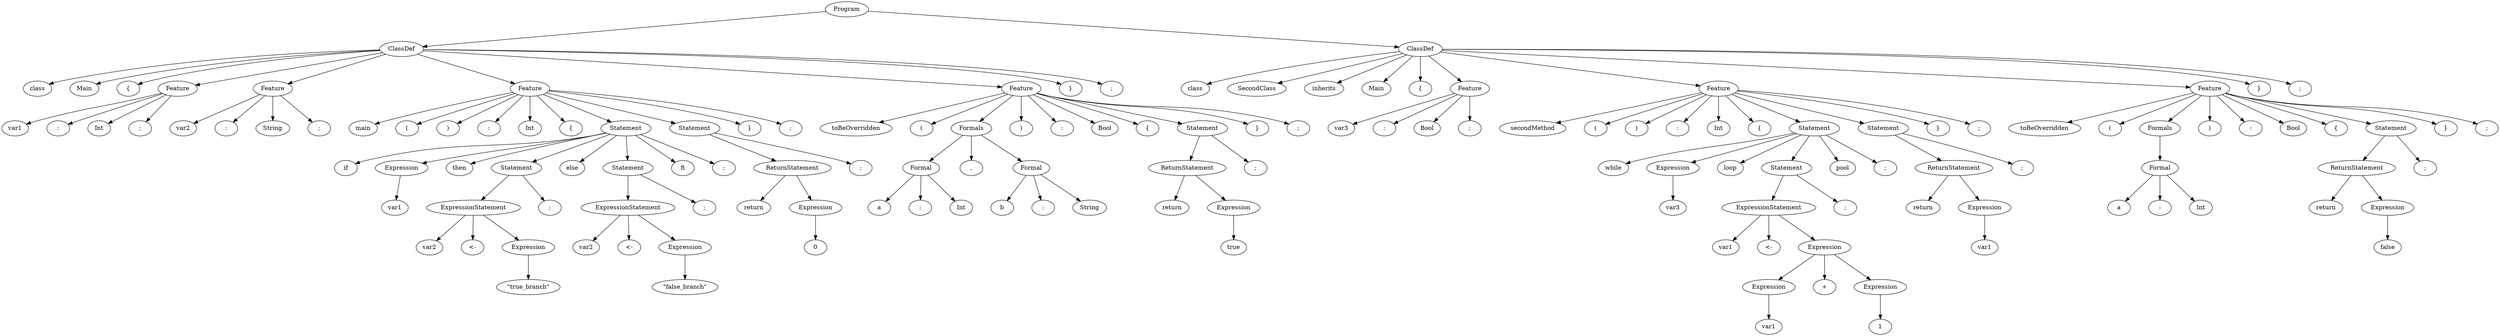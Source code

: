 digraph tree {
rankdir=TB;
nodesep=0.6;
ranksep=0.8;
    "Program_1961668882976" [label="Program"];
    "ClassDef_1961668883200" [label="ClassDef"];
    "class_1961669114496" [label="class"];
    "Main_1961669114752" [label="Main"];
    "{_1961669115456" [label="{"];
    "Feature_1961668883312" [label="Feature"];
    "var1_1961773711872" [label="var1"];
    ":_1961773712256" [label=":"];
    "Int_1961773712448" [label="Int"];
    ";_1961773712512" [label=";"];
    "Feature_1961668883760" [label="Feature"];
    "var2_1961773711744" [label="var2"];
    ":_1961773712832" [label=":"];
    "String_1961773713088" [label="String"];
    ";_1961773713472" [label=";"];
    "Feature_1961668883872" [label="Feature"];
    "main_1961773713792" [label="main"];
    "(_1961773714112" [label="("];
    ")_1961773714240" [label=")"];
    ":_1961773714304" [label=":"];
    "Int_1961773714368" [label="Int"];
    "{_1961773715072" [label="{"];
    "Statement_1961668884096" [label="Statement"];
    "if_1961773715456" [label="if"];
    "Expression_1961668884208" [label="Expression"];
    "var1_1961773717056" [label="var1"];
    "then_1961773720256" [label="then"];
    "Statement_1961668884880" [label="Statement"];
    "ExpressionStatement_1961668884992" [label="ExpressionStatement"];
    "var2_1961773718976" [label="var2"];
    "<-_1961773720320" [label="<-"];
    "Expression_1961668885104" [label="Expression"];
    "\\\"true_branch\\\"_1961773720384" [label="\"true_branch\""];
    ";_1961773721088" [label=";"];
    "else_1961773721152" [label="else"];
    "Statement_1961668885440" [label="Statement"];
    "ExpressionStatement_1961668885552" [label="ExpressionStatement"];
    "var2_1961773721216" [label="var2"];
    "<-_1961773721664" [label="<-"];
    "Expression_1961668885664" [label="Expression"];
    "\\\"false_branch\\\"_1961773721728" [label="\"false_branch\""];
    ";_1961773721600" [label=";"];
    "fi_1961773721984" [label="fi"];
    ";_1961773722816" [label=";"];
    "Statement_1961668885776" [label="Statement"];
    "ReturnStatement_1961668885888" [label="ReturnStatement"];
    "return_1961773723200" [label="return"];
    "Expression_1961668886000" [label="Expression"];
    "0_1961773723328" [label="0"];
    ";_1961773723648" [label=";"];
    "}_1961773723712" [label="}"];
    ";_1961773723840" [label=";"];
    "Feature_1961668886224" [label="Feature"];
    "toBeOverridden_1961773723904" [label="toBeOverridden"];
    "(_1961773723968" [label="("];
    "Formals_1961668886336" [label="Formals"];
    "Formal_1961773776960" [label="Formal"];
    "a_1961773723520" [label="a"];
    ":_1961773724096" [label=":"];
    "Int_1961773724416" [label="Int"];
    ",_1961773724544" [label=","];
    "Formal_1961773777072" [label="Formal"];
    "b_1961773724736" [label="b"];
    ":_1961773724288" [label=":"];
    "String_1961773724800" [label="String"];
    ")_1961773724928" [label=")"];
    ":_1961773724992" [label=":"];
    "Bool_1961773725184" [label="Bool"];
    "{_1961773725248" [label="{"];
    "Statement_1961773777184" [label="Statement"];
    "ReturnStatement_1961773777296" [label="ReturnStatement"];
    "return_1961773725696" [label="return"];
    "Expression_1961773777408" [label="Expression"];
    "true_1961773725824" [label="true"];
    ";_1961773725888" [label=";"];
    "}_1961773725952" [label="}"];
    ";_1961773725760" [label=";"];
    "}_1961773726016" [label="}"];
    ";_1961773726336" [label=";"];
    "ClassDef_1961773777632" [label="ClassDef"];
    "class_1961773712640" [label="class"];
    "SecondClass_1961773727296" [label="SecondClass"];
    "inherits_1961773727360" [label="inherits"];
    "Main_1961773727424" [label="Main"];
    "{_1961773727488" [label="{"];
    "Feature_1961773777744" [label="Feature"];
    "var3_1961773727616" [label="var3"];
    ":_1961773727680" [label=":"];
    "Bool_1961773793408" [label="Bool"];
    ";_1961773793600" [label=";"];
    "Feature_1961773777856" [label="Feature"];
    "secondMethod_1961773793664" [label="secondMethod"];
    "(_1961773793344" [label="("];
    ")_1961773793728" [label=")"];
    ":_1961773793792" [label=":"];
    "Int_1961773793856" [label="Int"];
    "{_1961773794624" [label="{"];
    "Statement_1961773777968" [label="Statement"];
    "while_1961773794752" [label="while"];
    "Expression_1961773778080" [label="Expression"];
    "var3_1961773795328" [label="var3"];
    "loop_1961773795392" [label="loop"];
    "Statement_1961773778416" [label="Statement"];
    "ExpressionStatement_1961773778528" [label="ExpressionStatement"];
    "var1_1961773795264" [label="var1"];
    "<-_1961773795712" [label="<-"];
    "Expression_1961773779200" [label="Expression"];
    "Expression_1961773778640" [label="Expression"];
    "var1_1961773796032" [label="var1"];
    "+_1961773797120" [label="+"];
    "Expression_1961773779312" [label="Expression"];
    "1_1961773797248" [label="1"];
    ";_1961773798656" [label=";"];
    "pool_1961773798528" [label="pool"];
    ";_1961773798848" [label=";"];
    "Statement_1961773779536" [label="Statement"];
    "ReturnStatement_1961773779648" [label="ReturnStatement"];
    "return_1961773798784" [label="return"];
    "Expression_1961773779760" [label="Expression"];
    "var1_1961773799040" [label="var1"];
    ";_1961773798976" [label=";"];
    "}_1961773799104" [label="}"];
    ";_1961773798912" [label=";"];
    "Feature_1961773779984" [label="Feature"];
    "toBeOverridden_1961773799232" [label="toBeOverridden"];
    "(_1961773793472" [label="("];
    "Formals_1961773780096" [label="Formals"];
    "Formal_1961773780208" [label="Formal"];
    "a_1961773799168" [label="a"];
    ":_1961773799296" [label=":"];
    "Int_1961773799424" [label="Int"];
    ")_1961773799488" [label=")"];
    ":_1961773799552" [label=":"];
    "Bool_1961773799680" [label="Bool"];
    "{_1961773799744" [label="{"];
    "Statement_1961773780320" [label="Statement"];
    "ReturnStatement_1961773780432" [label="ReturnStatement"];
    "return_1961773800192" [label="return"];
    "Expression_1961773780544" [label="Expression"];
    "false_1961773800320" [label="false"];
    ";_1961773800384" [label=";"];
    "}_1961773800448" [label="}"];
    ";_1961773800256" [label=";"];
    "}_1961773800512" [label="}"];
    ";_1961773727232" [label=";"];
    "Program_1961668882976" -> "ClassDef_1961668883200";
    "Program_1961668882976" -> "ClassDef_1961773777632";
    "ClassDef_1961668883200" -> "class_1961669114496";
    "ClassDef_1961668883200" -> "Main_1961669114752";
    "ClassDef_1961668883200" -> "{_1961669115456";
    "ClassDef_1961668883200" -> "Feature_1961668883312";
    "ClassDef_1961668883200" -> "Feature_1961668883760";
    "ClassDef_1961668883200" -> "Feature_1961668883872";
    "ClassDef_1961668883200" -> "Feature_1961668886224";
    "ClassDef_1961668883200" -> "}_1961773726016";
    "ClassDef_1961668883200" -> ";_1961773726336";
    "Feature_1961668883312" -> "var1_1961773711872";
    "Feature_1961668883312" -> ":_1961773712256";
    "Feature_1961668883312" -> "Int_1961773712448";
    "Feature_1961668883312" -> ";_1961773712512";
    "Feature_1961668883760" -> "var2_1961773711744";
    "Feature_1961668883760" -> ":_1961773712832";
    "Feature_1961668883760" -> "String_1961773713088";
    "Feature_1961668883760" -> ";_1961773713472";
    "Feature_1961668883872" -> "main_1961773713792";
    "Feature_1961668883872" -> "(_1961773714112";
    "Feature_1961668883872" -> ")_1961773714240";
    "Feature_1961668883872" -> ":_1961773714304";
    "Feature_1961668883872" -> "Int_1961773714368";
    "Feature_1961668883872" -> "{_1961773715072";
    "Feature_1961668883872" -> "Statement_1961668884096";
    "Feature_1961668883872" -> "Statement_1961668885776";
    "Feature_1961668883872" -> "}_1961773723712";
    "Feature_1961668883872" -> ";_1961773723840";
    "Statement_1961668884096" -> "if_1961773715456";
    "Statement_1961668884096" -> "Expression_1961668884208";
    "Statement_1961668884096" -> "then_1961773720256";
    "Statement_1961668884096" -> "Statement_1961668884880";
    "Statement_1961668884096" -> "else_1961773721152";
    "Statement_1961668884096" -> "Statement_1961668885440";
    "Statement_1961668884096" -> "fi_1961773721984";
    "Statement_1961668884096" -> ";_1961773722816";
    "Expression_1961668884208" -> "var1_1961773717056";
    "Statement_1961668884880" -> "ExpressionStatement_1961668884992";
    "Statement_1961668884880" -> ";_1961773721088";
    "ExpressionStatement_1961668884992" -> "var2_1961773718976";
    "ExpressionStatement_1961668884992" -> "<-_1961773720320";
    "ExpressionStatement_1961668884992" -> "Expression_1961668885104";
    "Expression_1961668885104" -> "\\\"true_branch\\\"_1961773720384";
    "Statement_1961668885440" -> "ExpressionStatement_1961668885552";
    "Statement_1961668885440" -> ";_1961773721600";
    "ExpressionStatement_1961668885552" -> "var2_1961773721216";
    "ExpressionStatement_1961668885552" -> "<-_1961773721664";
    "ExpressionStatement_1961668885552" -> "Expression_1961668885664";
    "Expression_1961668885664" -> "\\\"false_branch\\\"_1961773721728";
    "Statement_1961668885776" -> "ReturnStatement_1961668885888";
    "Statement_1961668885776" -> ";_1961773723648";
    "ReturnStatement_1961668885888" -> "return_1961773723200";
    "ReturnStatement_1961668885888" -> "Expression_1961668886000";
    "Expression_1961668886000" -> "0_1961773723328";
    "Feature_1961668886224" -> "toBeOverridden_1961773723904";
    "Feature_1961668886224" -> "(_1961773723968";
    "Feature_1961668886224" -> "Formals_1961668886336";
    "Feature_1961668886224" -> ")_1961773724928";
    "Feature_1961668886224" -> ":_1961773724992";
    "Feature_1961668886224" -> "Bool_1961773725184";
    "Feature_1961668886224" -> "{_1961773725248";
    "Feature_1961668886224" -> "Statement_1961773777184";
    "Feature_1961668886224" -> "}_1961773725952";
    "Feature_1961668886224" -> ";_1961773725760";
    "Formals_1961668886336" -> "Formal_1961773776960";
    "Formals_1961668886336" -> ",_1961773724544";
    "Formals_1961668886336" -> "Formal_1961773777072";
    "Formal_1961773776960" -> "a_1961773723520";
    "Formal_1961773776960" -> ":_1961773724096";
    "Formal_1961773776960" -> "Int_1961773724416";
    "Formal_1961773777072" -> "b_1961773724736";
    "Formal_1961773777072" -> ":_1961773724288";
    "Formal_1961773777072" -> "String_1961773724800";
    "Statement_1961773777184" -> "ReturnStatement_1961773777296";
    "Statement_1961773777184" -> ";_1961773725888";
    "ReturnStatement_1961773777296" -> "return_1961773725696";
    "ReturnStatement_1961773777296" -> "Expression_1961773777408";
    "Expression_1961773777408" -> "true_1961773725824";
    "ClassDef_1961773777632" -> "class_1961773712640";
    "ClassDef_1961773777632" -> "SecondClass_1961773727296";
    "ClassDef_1961773777632" -> "inherits_1961773727360";
    "ClassDef_1961773777632" -> "Main_1961773727424";
    "ClassDef_1961773777632" -> "{_1961773727488";
    "ClassDef_1961773777632" -> "Feature_1961773777744";
    "ClassDef_1961773777632" -> "Feature_1961773777856";
    "ClassDef_1961773777632" -> "Feature_1961773779984";
    "ClassDef_1961773777632" -> "}_1961773800512";
    "ClassDef_1961773777632" -> ";_1961773727232";
    "Feature_1961773777744" -> "var3_1961773727616";
    "Feature_1961773777744" -> ":_1961773727680";
    "Feature_1961773777744" -> "Bool_1961773793408";
    "Feature_1961773777744" -> ";_1961773793600";
    "Feature_1961773777856" -> "secondMethod_1961773793664";
    "Feature_1961773777856" -> "(_1961773793344";
    "Feature_1961773777856" -> ")_1961773793728";
    "Feature_1961773777856" -> ":_1961773793792";
    "Feature_1961773777856" -> "Int_1961773793856";
    "Feature_1961773777856" -> "{_1961773794624";
    "Feature_1961773777856" -> "Statement_1961773777968";
    "Feature_1961773777856" -> "Statement_1961773779536";
    "Feature_1961773777856" -> "}_1961773799104";
    "Feature_1961773777856" -> ";_1961773798912";
    "Statement_1961773777968" -> "while_1961773794752";
    "Statement_1961773777968" -> "Expression_1961773778080";
    "Statement_1961773777968" -> "loop_1961773795392";
    "Statement_1961773777968" -> "Statement_1961773778416";
    "Statement_1961773777968" -> "pool_1961773798528";
    "Statement_1961773777968" -> ";_1961773798848";
    "Expression_1961773778080" -> "var3_1961773795328";
    "Statement_1961773778416" -> "ExpressionStatement_1961773778528";
    "Statement_1961773778416" -> ";_1961773798656";
    "ExpressionStatement_1961773778528" -> "var1_1961773795264";
    "ExpressionStatement_1961773778528" -> "<-_1961773795712";
    "ExpressionStatement_1961773778528" -> "Expression_1961773779200";
    "Expression_1961773779200" -> "Expression_1961773778640";
    "Expression_1961773779200" -> "+_1961773797120";
    "Expression_1961773779200" -> "Expression_1961773779312";
    "Expression_1961773778640" -> "var1_1961773796032";
    "Expression_1961773779312" -> "1_1961773797248";
    "Statement_1961773779536" -> "ReturnStatement_1961773779648";
    "Statement_1961773779536" -> ";_1961773798976";
    "ReturnStatement_1961773779648" -> "return_1961773798784";
    "ReturnStatement_1961773779648" -> "Expression_1961773779760";
    "Expression_1961773779760" -> "var1_1961773799040";
    "Feature_1961773779984" -> "toBeOverridden_1961773799232";
    "Feature_1961773779984" -> "(_1961773793472";
    "Feature_1961773779984" -> "Formals_1961773780096";
    "Feature_1961773779984" -> ")_1961773799488";
    "Feature_1961773779984" -> ":_1961773799552";
    "Feature_1961773779984" -> "Bool_1961773799680";
    "Feature_1961773779984" -> "{_1961773799744";
    "Feature_1961773779984" -> "Statement_1961773780320";
    "Feature_1961773779984" -> "}_1961773800448";
    "Feature_1961773779984" -> ";_1961773800256";
    "Formals_1961773780096" -> "Formal_1961773780208";
    "Formal_1961773780208" -> "a_1961773799168";
    "Formal_1961773780208" -> ":_1961773799296";
    "Formal_1961773780208" -> "Int_1961773799424";
    "Statement_1961773780320" -> "ReturnStatement_1961773780432";
    "Statement_1961773780320" -> ";_1961773800384";
    "ReturnStatement_1961773780432" -> "return_1961773800192";
    "ReturnStatement_1961773780432" -> "Expression_1961773780544";
    "Expression_1961773780544" -> "false_1961773800320";
}
